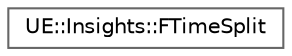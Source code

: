 digraph "Graphical Class Hierarchy"
{
 // INTERACTIVE_SVG=YES
 // LATEX_PDF_SIZE
  bgcolor="transparent";
  edge [fontname=Helvetica,fontsize=10,labelfontname=Helvetica,labelfontsize=10];
  node [fontname=Helvetica,fontsize=10,shape=box,height=0.2,width=0.4];
  rankdir="LR";
  Node0 [id="Node000000",label="UE::Insights::FTimeSplit",height=0.2,width=0.4,color="grey40", fillcolor="white", style="filled",URL="$d9/d2f/structUE_1_1Insights_1_1FTimeSplit.html",tooltip=" "];
}

